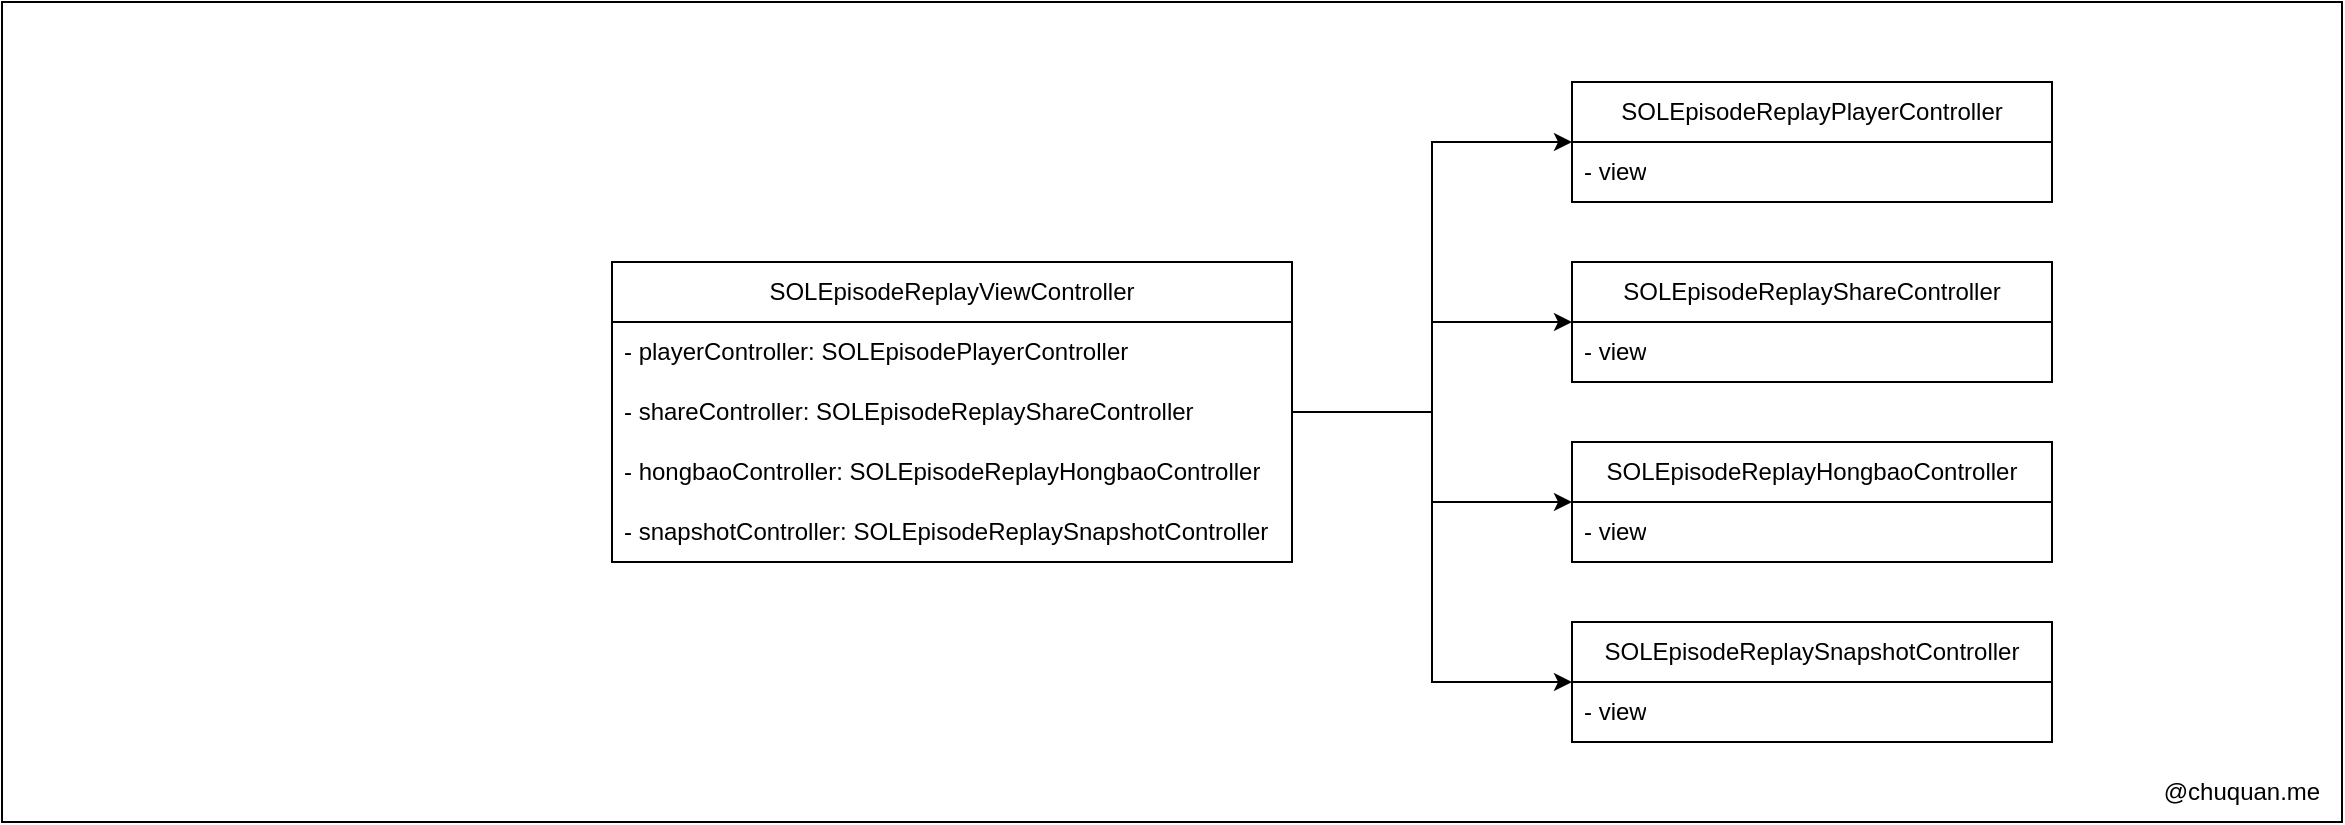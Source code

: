 <mxfile version="25.0.1">
  <diagram name="第 1 页" id="Q2mUxq262_Vycfj7BsV0">
    <mxGraphModel dx="2261" dy="761" grid="1" gridSize="10" guides="1" tooltips="1" connect="1" arrows="1" fold="1" page="1" pageScale="1" pageWidth="827" pageHeight="1169" math="0" shadow="0">
      <root>
        <mxCell id="0" />
        <mxCell id="1" parent="0" />
        <mxCell id="S9FPpQbWggJl570PA5Qj-1" value="" style="rounded=0;whiteSpace=wrap;html=1;fillColor=none;" vertex="1" parent="1">
          <mxGeometry x="-205" y="310" width="1170" height="410" as="geometry" />
        </mxCell>
        <mxCell id="S9FPpQbWggJl570PA5Qj-18" style="edgeStyle=orthogonalEdgeStyle;rounded=0;orthogonalLoop=1;jettySize=auto;html=1;" edge="1" parent="1" source="S9FPpQbWggJl570PA5Qj-2" target="S9FPpQbWggJl570PA5Qj-16">
          <mxGeometry relative="1" as="geometry">
            <Array as="points">
              <mxPoint x="510" y="515" />
              <mxPoint x="510" y="380" />
            </Array>
          </mxGeometry>
        </mxCell>
        <mxCell id="S9FPpQbWggJl570PA5Qj-19" style="edgeStyle=orthogonalEdgeStyle;rounded=0;orthogonalLoop=1;jettySize=auto;html=1;" edge="1" parent="1" source="S9FPpQbWggJl570PA5Qj-2" target="S9FPpQbWggJl570PA5Qj-14">
          <mxGeometry relative="1" as="geometry" />
        </mxCell>
        <mxCell id="S9FPpQbWggJl570PA5Qj-20" style="edgeStyle=orthogonalEdgeStyle;rounded=0;orthogonalLoop=1;jettySize=auto;html=1;" edge="1" parent="1" source="S9FPpQbWggJl570PA5Qj-2" target="S9FPpQbWggJl570PA5Qj-12">
          <mxGeometry relative="1" as="geometry" />
        </mxCell>
        <mxCell id="S9FPpQbWggJl570PA5Qj-21" style="edgeStyle=orthogonalEdgeStyle;rounded=0;orthogonalLoop=1;jettySize=auto;html=1;" edge="1" parent="1" source="S9FPpQbWggJl570PA5Qj-2" target="S9FPpQbWggJl570PA5Qj-7">
          <mxGeometry relative="1" as="geometry">
            <Array as="points">
              <mxPoint x="510" y="515" />
              <mxPoint x="510" y="650" />
            </Array>
          </mxGeometry>
        </mxCell>
        <mxCell id="S9FPpQbWggJl570PA5Qj-2" value="SOLEpisodeReplayViewController" style="swimlane;fontStyle=0;childLayout=stackLayout;horizontal=1;startSize=30;horizontalStack=0;resizeParent=1;resizeParentMax=0;resizeLast=0;collapsible=1;marginBottom=0;whiteSpace=wrap;html=1;" vertex="1" parent="1">
          <mxGeometry x="100" y="440" width="340" height="150" as="geometry" />
        </mxCell>
        <mxCell id="S9FPpQbWggJl570PA5Qj-3" value="- playerController: SOLEpisodePlayerController" style="text;strokeColor=none;fillColor=none;align=left;verticalAlign=middle;spacingLeft=4;spacingRight=4;overflow=hidden;points=[[0,0.5],[1,0.5]];portConstraint=eastwest;rotatable=0;whiteSpace=wrap;html=1;" vertex="1" parent="S9FPpQbWggJl570PA5Qj-2">
          <mxGeometry y="30" width="340" height="30" as="geometry" />
        </mxCell>
        <mxCell id="S9FPpQbWggJl570PA5Qj-9" value="- shareController: SOLEpisodeReplayShareController" style="text;strokeColor=none;fillColor=none;align=left;verticalAlign=middle;spacingLeft=4;spacingRight=4;overflow=hidden;points=[[0,0.5],[1,0.5]];portConstraint=eastwest;rotatable=0;whiteSpace=wrap;html=1;" vertex="1" parent="S9FPpQbWggJl570PA5Qj-2">
          <mxGeometry y="60" width="340" height="30" as="geometry" />
        </mxCell>
        <mxCell id="S9FPpQbWggJl570PA5Qj-10" value="- hongbaoController: SOLEpisodeReplayHongbaoController" style="text;strokeColor=none;fillColor=none;align=left;verticalAlign=middle;spacingLeft=4;spacingRight=4;overflow=hidden;points=[[0,0.5],[1,0.5]];portConstraint=eastwest;rotatable=0;whiteSpace=wrap;html=1;" vertex="1" parent="S9FPpQbWggJl570PA5Qj-2">
          <mxGeometry y="90" width="340" height="30" as="geometry" />
        </mxCell>
        <mxCell id="S9FPpQbWggJl570PA5Qj-11" value="- snapshotController: SOLEpisodeReplaySnapshotController" style="text;strokeColor=none;fillColor=none;align=left;verticalAlign=middle;spacingLeft=4;spacingRight=4;overflow=hidden;points=[[0,0.5],[1,0.5]];portConstraint=eastwest;rotatable=0;whiteSpace=wrap;html=1;" vertex="1" parent="S9FPpQbWggJl570PA5Qj-2">
          <mxGeometry y="120" width="340" height="30" as="geometry" />
        </mxCell>
        <mxCell id="S9FPpQbWggJl570PA5Qj-6" value="@chuquan.me" style="text;html=1;align=center;verticalAlign=middle;whiteSpace=wrap;rounded=0;" vertex="1" parent="1">
          <mxGeometry x="865" y="690" width="100" height="30" as="geometry" />
        </mxCell>
        <mxCell id="S9FPpQbWggJl570PA5Qj-7" value="SOLEpisodeReplaySnapshotController" style="swimlane;fontStyle=0;childLayout=stackLayout;horizontal=1;startSize=30;horizontalStack=0;resizeParent=1;resizeParentMax=0;resizeLast=0;collapsible=1;marginBottom=0;whiteSpace=wrap;html=1;" vertex="1" parent="1">
          <mxGeometry x="580" y="620" width="240" height="60" as="geometry" />
        </mxCell>
        <mxCell id="S9FPpQbWggJl570PA5Qj-8" value="- view" style="text;strokeColor=none;fillColor=none;align=left;verticalAlign=middle;spacingLeft=4;spacingRight=4;overflow=hidden;points=[[0,0.5],[1,0.5]];portConstraint=eastwest;rotatable=0;whiteSpace=wrap;html=1;" vertex="1" parent="S9FPpQbWggJl570PA5Qj-7">
          <mxGeometry y="30" width="240" height="30" as="geometry" />
        </mxCell>
        <mxCell id="S9FPpQbWggJl570PA5Qj-12" value="SOLEpisodeReplayHongbaoController" style="swimlane;fontStyle=0;childLayout=stackLayout;horizontal=1;startSize=30;horizontalStack=0;resizeParent=1;resizeParentMax=0;resizeLast=0;collapsible=1;marginBottom=0;whiteSpace=wrap;html=1;" vertex="1" parent="1">
          <mxGeometry x="580" y="530" width="240" height="60" as="geometry" />
        </mxCell>
        <mxCell id="S9FPpQbWggJl570PA5Qj-13" value="- view" style="text;strokeColor=none;fillColor=none;align=left;verticalAlign=middle;spacingLeft=4;spacingRight=4;overflow=hidden;points=[[0,0.5],[1,0.5]];portConstraint=eastwest;rotatable=0;whiteSpace=wrap;html=1;" vertex="1" parent="S9FPpQbWggJl570PA5Qj-12">
          <mxGeometry y="30" width="240" height="30" as="geometry" />
        </mxCell>
        <mxCell id="S9FPpQbWggJl570PA5Qj-14" value="SOLEpisodeReplayShareController" style="swimlane;fontStyle=0;childLayout=stackLayout;horizontal=1;startSize=30;horizontalStack=0;resizeParent=1;resizeParentMax=0;resizeLast=0;collapsible=1;marginBottom=0;whiteSpace=wrap;html=1;" vertex="1" parent="1">
          <mxGeometry x="580" y="440" width="240" height="60" as="geometry" />
        </mxCell>
        <mxCell id="S9FPpQbWggJl570PA5Qj-15" value="- view" style="text;strokeColor=none;fillColor=none;align=left;verticalAlign=middle;spacingLeft=4;spacingRight=4;overflow=hidden;points=[[0,0.5],[1,0.5]];portConstraint=eastwest;rotatable=0;whiteSpace=wrap;html=1;" vertex="1" parent="S9FPpQbWggJl570PA5Qj-14">
          <mxGeometry y="30" width="240" height="30" as="geometry" />
        </mxCell>
        <mxCell id="S9FPpQbWggJl570PA5Qj-16" value="SOLEpisodeReplayPlayerController" style="swimlane;fontStyle=0;childLayout=stackLayout;horizontal=1;startSize=30;horizontalStack=0;resizeParent=1;resizeParentMax=0;resizeLast=0;collapsible=1;marginBottom=0;whiteSpace=wrap;html=1;" vertex="1" parent="1">
          <mxGeometry x="580" y="350" width="240" height="60" as="geometry" />
        </mxCell>
        <mxCell id="S9FPpQbWggJl570PA5Qj-17" value="- view" style="text;strokeColor=none;fillColor=none;align=left;verticalAlign=middle;spacingLeft=4;spacingRight=4;overflow=hidden;points=[[0,0.5],[1,0.5]];portConstraint=eastwest;rotatable=0;whiteSpace=wrap;html=1;" vertex="1" parent="S9FPpQbWggJl570PA5Qj-16">
          <mxGeometry y="30" width="240" height="30" as="geometry" />
        </mxCell>
      </root>
    </mxGraphModel>
  </diagram>
</mxfile>
